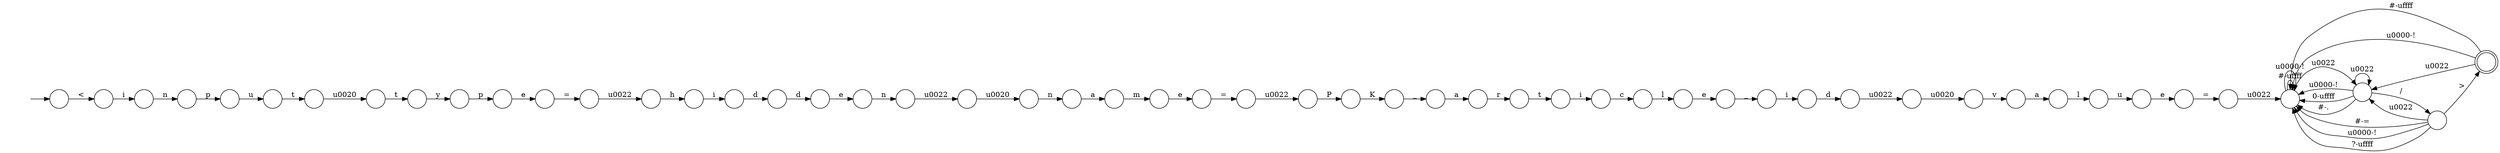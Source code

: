 digraph Automaton {
  rankdir = LR;
  0 [shape=circle,label=""];
  0 -> 14 [label="m"]
  1 [shape=circle,label=""];
  1 -> 43 [label="d"]
  2 [shape=circle,label=""];
  2 -> 1 [label="i"]
  3 [shape=circle,label=""];
  3 -> 33 [label="e"]
  4 [shape=circle,label=""];
  4 -> 49 [label="p"]
  5 [shape=circle,label=""];
  5 -> 35 [label="\u0022"]
  5 -> 5 [label="#-\uffff"]
  5 -> 5 [label="\u0000-!"]
  6 [shape=circle,label=""];
  6 -> 7 [label="\u0020"]
  7 [shape=circle,label=""];
  7 -> 29 [label="t"]
  8 [shape=circle,label=""];
  8 -> 36 [label="d"]
  9 [shape=circle,label=""];
  9 -> 25 [label="u"]
  10 [shape=circle,label=""];
  10 -> 20 [label="\u0020"]
  11 [shape=circle,label=""];
  11 -> 47 [label="_"]
  12 [shape=circle,label=""];
  12 -> 46 [label="t"]
  13 [shape=circle,label=""];
  13 -> 8 [label="i"]
  14 [shape=circle,label=""];
  14 -> 50 [label="e"]
  15 [shape=circle,label=""];
  15 -> 42 [label="e"]
  16 [shape=circle,label=""];
  16 -> 24 [label="="]
  17 [shape=circle,label=""];
  17 -> 44 [label="i"]
  18 [shape=circle,label=""];
  18 -> 15 [label="l"]
  19 [shape=circle,label=""];
  19 -> 31 [label="\u0020"]
  20 [shape=circle,label=""];
  20 -> 41 [label="n"]
  21 [shape=doublecircle,label=""];
  21 -> 35 [label="\u0022"]
  21 -> 5 [label="#-\uffff"]
  21 -> 5 [label="\u0000-!"]
  22 [shape=circle,label=""];
  22 -> 30 [label="u"]
  23 [shape=circle,label=""];
  23 -> 11 [label="K"]
  24 [shape=circle,label=""];
  24 -> 5 [label="\u0022"]
  25 [shape=circle,label=""];
  25 -> 6 [label="t"]
  26 [shape=circle,label=""];
  26 -> 28 [label="\u0022"]
  27 [shape=circle,label=""];
  initial [shape=plaintext,label=""];
  initial -> 27
  27 -> 17 [label="<"]
  28 [shape=circle,label=""];
  28 -> 2 [label="h"]
  29 [shape=circle,label=""];
  29 -> 4 [label="y"]
  30 [shape=circle,label=""];
  30 -> 16 [label="e"]
  31 [shape=circle,label=""];
  31 -> 40 [label="v"]
  32 [shape=circle,label=""];
  32 -> 52 [label="\u0022"]
  33 [shape=circle,label=""];
  33 -> 39 [label="n"]
  34 [shape=circle,label=""];
  34 -> 35 [label="\u0022"]
  34 -> 5 [label="#-="]
  34 -> 5 [label="\u0000-!"]
  34 -> 21 [label=">"]
  34 -> 5 [label="?-\uffff"]
  35 [shape=circle,label=""];
  35 -> 35 [label="\u0022"]
  35 -> 34 [label="/"]
  35 -> 5 [label="\u0000-!"]
  35 -> 5 [label="0-\uffff"]
  35 -> 5 [label="#-."]
  36 [shape=circle,label=""];
  36 -> 19 [label="\u0022"]
  37 [shape=circle,label=""];
  37 -> 9 [label="p"]
  38 [shape=circle,label=""];
  38 -> 22 [label="l"]
  39 [shape=circle,label=""];
  39 -> 10 [label="\u0022"]
  40 [shape=circle,label=""];
  40 -> 38 [label="a"]
  41 [shape=circle,label=""];
  41 -> 0 [label="a"]
  42 [shape=circle,label=""];
  42 -> 13 [label="_"]
  43 [shape=circle,label=""];
  43 -> 3 [label="d"]
  44 [shape=circle,label=""];
  44 -> 37 [label="n"]
  45 [shape=circle,label=""];
  45 -> 18 [label="c"]
  46 [shape=circle,label=""];
  46 -> 45 [label="i"]
  47 [shape=circle,label=""];
  47 -> 48 [label="a"]
  48 [shape=circle,label=""];
  48 -> 12 [label="r"]
  49 [shape=circle,label=""];
  49 -> 51 [label="e"]
  50 [shape=circle,label=""];
  50 -> 32 [label="="]
  51 [shape=circle,label=""];
  51 -> 26 [label="="]
  52 [shape=circle,label=""];
  52 -> 23 [label="P"]
}

